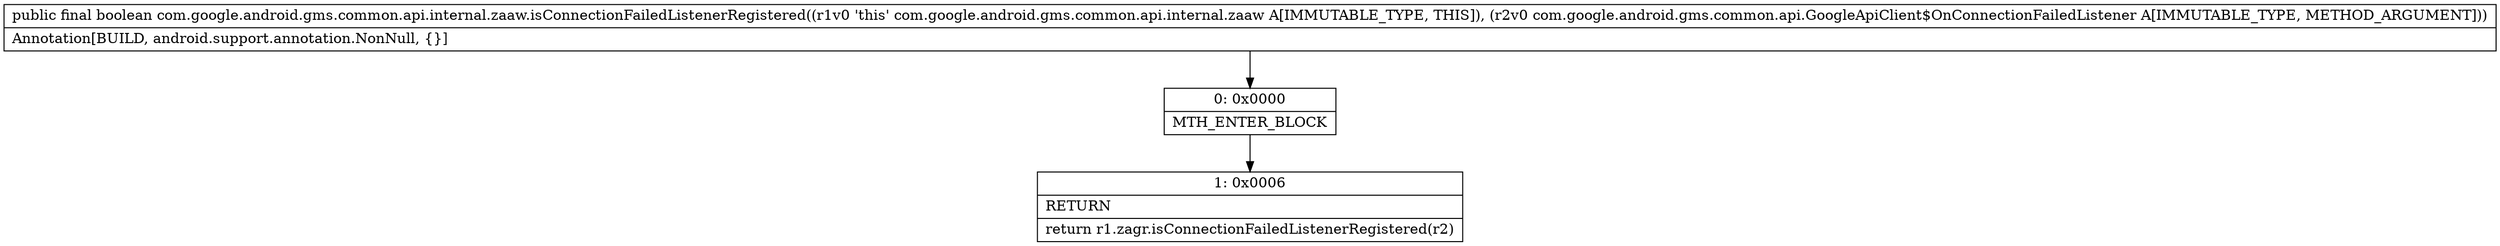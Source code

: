 digraph "CFG forcom.google.android.gms.common.api.internal.zaaw.isConnectionFailedListenerRegistered(Lcom\/google\/android\/gms\/common\/api\/GoogleApiClient$OnConnectionFailedListener;)Z" {
Node_0 [shape=record,label="{0\:\ 0x0000|MTH_ENTER_BLOCK\l}"];
Node_1 [shape=record,label="{1\:\ 0x0006|RETURN\l|return r1.zagr.isConnectionFailedListenerRegistered(r2)\l}"];
MethodNode[shape=record,label="{public final boolean com.google.android.gms.common.api.internal.zaaw.isConnectionFailedListenerRegistered((r1v0 'this' com.google.android.gms.common.api.internal.zaaw A[IMMUTABLE_TYPE, THIS]), (r2v0 com.google.android.gms.common.api.GoogleApiClient$OnConnectionFailedListener A[IMMUTABLE_TYPE, METHOD_ARGUMENT]))  | Annotation[BUILD, android.support.annotation.NonNull, \{\}]\l}"];
MethodNode -> Node_0;
Node_0 -> Node_1;
}

